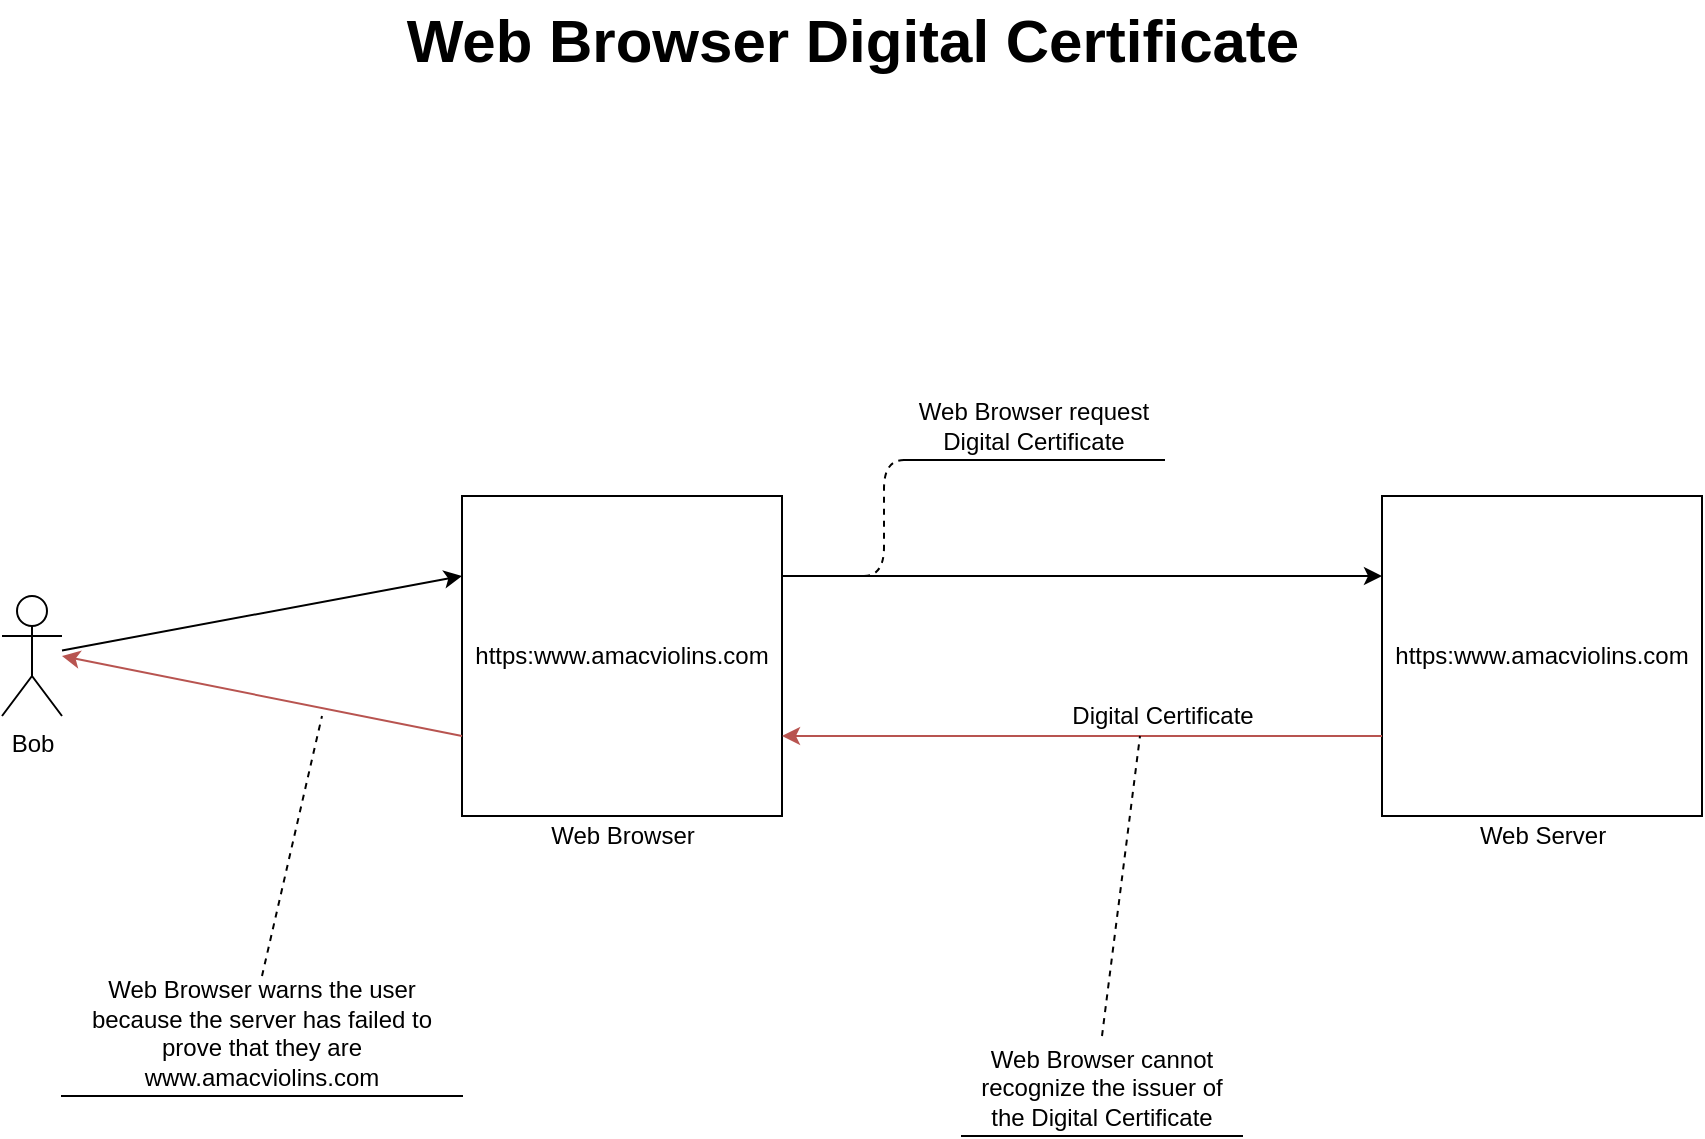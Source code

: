 <mxfile version="12.6.4" type="github">
  <diagram id="1pkOPD2tN872ybyZ4b0a" name="Page-1">
    <mxGraphModel dx="1422" dy="794" grid="1" gridSize="10" guides="1" tooltips="1" connect="1" arrows="1" fold="1" page="1" pageScale="1" pageWidth="1169" pageHeight="827" math="0" shadow="0">
      <root>
        <mxCell id="0"/>
        <mxCell id="1" parent="0"/>
        <mxCell id="3GT3_tIaPKossPLVTqcz-1" value="Bob" style="shape=umlActor;verticalLabelPosition=bottom;labelBackgroundColor=#ffffff;verticalAlign=top;html=1;outlineConnect=0;" vertex="1" parent="1">
          <mxGeometry x="159" y="318" width="30" height="60" as="geometry"/>
        </mxCell>
        <mxCell id="3GT3_tIaPKossPLVTqcz-2" value="https:www.amacviolins.com" style="whiteSpace=wrap;html=1;aspect=fixed;" vertex="1" parent="1">
          <mxGeometry x="389" y="268" width="160" height="160" as="geometry"/>
        </mxCell>
        <mxCell id="3GT3_tIaPKossPLVTqcz-3" value="https:www.amacviolins.com" style="whiteSpace=wrap;html=1;aspect=fixed;" vertex="1" parent="1">
          <mxGeometry x="849" y="268" width="160" height="160" as="geometry"/>
        </mxCell>
        <mxCell id="3GT3_tIaPKossPLVTqcz-4" value="Web Browser" style="text;html=1;align=center;verticalAlign=middle;resizable=0;points=[];autosize=1;" vertex="1" parent="1">
          <mxGeometry x="424" y="428" width="90" height="20" as="geometry"/>
        </mxCell>
        <mxCell id="3GT3_tIaPKossPLVTqcz-5" value="Web Server" style="text;html=1;align=center;verticalAlign=middle;resizable=0;points=[];autosize=1;" vertex="1" parent="1">
          <mxGeometry x="889" y="428" width="80" height="20" as="geometry"/>
        </mxCell>
        <mxCell id="3GT3_tIaPKossPLVTqcz-6" value="" style="endArrow=classic;html=1;entryX=0;entryY=0.25;entryDx=0;entryDy=0;exitX=1;exitY=0.25;exitDx=0;exitDy=0;" edge="1" parent="1" source="3GT3_tIaPKossPLVTqcz-2" target="3GT3_tIaPKossPLVTqcz-3">
          <mxGeometry width="50" height="50" relative="1" as="geometry">
            <mxPoint x="289" y="518" as="sourcePoint"/>
            <mxPoint x="339" y="468" as="targetPoint"/>
          </mxGeometry>
        </mxCell>
        <mxCell id="3GT3_tIaPKossPLVTqcz-7" value="Web Browser request Digital Certificate" style="whiteSpace=wrap;html=1;shape=partialRectangle;top=0;left=0;bottom=1;right=0;points=[[0,1],[1,1]];strokeColor=#000000;fillColor=none;align=center;verticalAlign=bottom;routingCenterY=0.5;snapToPoint=1;container=1;recursiveResize=0;autosize=1;treeFolding=1;treeMoving=1;" vertex="1" parent="1">
          <mxGeometry x="610" y="230" width="130" height="20" as="geometry"/>
        </mxCell>
        <mxCell id="3GT3_tIaPKossPLVTqcz-8" value="" style="edgeStyle=entityRelationEdgeStyle;startArrow=none;endArrow=none;segment=10;curved=1;dashed=1;" edge="1" target="3GT3_tIaPKossPLVTqcz-7" parent="1">
          <mxGeometry relative="1" as="geometry">
            <mxPoint x="590" y="308" as="sourcePoint"/>
          </mxGeometry>
        </mxCell>
        <mxCell id="3GT3_tIaPKossPLVTqcz-9" value="" style="endArrow=classic;html=1;entryX=1;entryY=0.75;entryDx=0;entryDy=0;exitX=0;exitY=0.75;exitDx=0;exitDy=0;fillColor=#f8cecc;strokeColor=#b85450;" edge="1" parent="1" source="3GT3_tIaPKossPLVTqcz-3" target="3GT3_tIaPKossPLVTqcz-2">
          <mxGeometry width="50" height="50" relative="1" as="geometry">
            <mxPoint x="289" y="518" as="sourcePoint"/>
            <mxPoint x="339" y="468" as="targetPoint"/>
          </mxGeometry>
        </mxCell>
        <mxCell id="3GT3_tIaPKossPLVTqcz-10" value="Digital Certificate" style="text;html=1;align=center;verticalAlign=middle;resizable=0;points=[];autosize=1;" vertex="1" parent="1">
          <mxGeometry x="684" y="368" width="110" height="20" as="geometry"/>
        </mxCell>
        <mxCell id="3GT3_tIaPKossPLVTqcz-11" value="Web Browser cannot recognize the issuer of the Digital Certificate" style="whiteSpace=wrap;html=1;shape=partialRectangle;top=0;left=0;bottom=1;right=0;points=[[0,1],[1,1]];strokeColor=#000000;fillColor=none;align=center;verticalAlign=bottom;routingCenterY=0.5;snapToPoint=1;container=1;recursiveResize=0;autosize=1;treeFolding=1;treeMoving=1;" vertex="1" parent="1">
          <mxGeometry x="639" y="568" width="140" height="20" as="geometry"/>
        </mxCell>
        <mxCell id="3GT3_tIaPKossPLVTqcz-13" value="" style="endArrow=classic;html=1;entryX=0;entryY=0.25;entryDx=0;entryDy=0;" edge="1" parent="1" source="3GT3_tIaPKossPLVTqcz-1" target="3GT3_tIaPKossPLVTqcz-2">
          <mxGeometry width="50" height="50" relative="1" as="geometry">
            <mxPoint x="159" y="658" as="sourcePoint"/>
            <mxPoint x="209" y="608" as="targetPoint"/>
          </mxGeometry>
        </mxCell>
        <mxCell id="3GT3_tIaPKossPLVTqcz-14" value="" style="endArrow=classic;html=1;exitX=0;exitY=0.75;exitDx=0;exitDy=0;fillColor=#f8cecc;strokeColor=#b85450;" edge="1" parent="1" source="3GT3_tIaPKossPLVTqcz-2">
          <mxGeometry width="50" height="50" relative="1" as="geometry">
            <mxPoint x="159" y="658" as="sourcePoint"/>
            <mxPoint x="189" y="348" as="targetPoint"/>
          </mxGeometry>
        </mxCell>
        <mxCell id="3GT3_tIaPKossPLVTqcz-15" value="Web Browser warns the user because the server has failed to prove that they are www.amacviolins.com" style="whiteSpace=wrap;html=1;shape=partialRectangle;top=0;left=0;bottom=1;right=0;points=[[0,1],[1,1]];strokeColor=#000000;fillColor=none;align=center;verticalAlign=bottom;routingCenterY=0.5;snapToPoint=1;container=1;recursiveResize=0;autosize=1;treeFolding=1;treeMoving=1;" vertex="1" parent="1">
          <mxGeometry x="189" y="548" width="200" height="20" as="geometry"/>
        </mxCell>
        <mxCell id="3GT3_tIaPKossPLVTqcz-16" value="" style="endArrow=none;dashed=1;html=1;" edge="1" parent="1">
          <mxGeometry width="50" height="50" relative="1" as="geometry">
            <mxPoint x="289" y="508" as="sourcePoint"/>
            <mxPoint x="319" y="378" as="targetPoint"/>
          </mxGeometry>
        </mxCell>
        <mxCell id="3GT3_tIaPKossPLVTqcz-17" value="" style="endArrow=none;dashed=1;html=1;entryX=0.4;entryY=1;entryDx=0;entryDy=0;entryPerimeter=0;" edge="1" parent="1" target="3GT3_tIaPKossPLVTqcz-10">
          <mxGeometry width="50" height="50" relative="1" as="geometry">
            <mxPoint x="709" y="538" as="sourcePoint"/>
            <mxPoint x="728" y="398" as="targetPoint"/>
          </mxGeometry>
        </mxCell>
        <mxCell id="3GT3_tIaPKossPLVTqcz-18" value="Web Browser Digital Certificate" style="text;html=1;align=center;verticalAlign=middle;resizable=0;points=[];autosize=1;fontSize=30;fontStyle=1" vertex="1" parent="1">
          <mxGeometry x="354" y="20" width="460" height="40" as="geometry"/>
        </mxCell>
      </root>
    </mxGraphModel>
  </diagram>
</mxfile>
